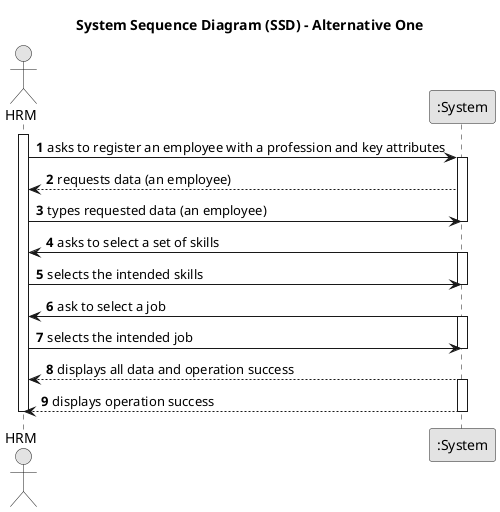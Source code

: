 @startuml
skinparam monochrome true
skinparam packageStyle rectangle
skinparam shadowing false
title System Sequence Diagram (SSD) - Alternative One
autonumber
actor "HRM" as HRM
participant ":System" as System
activate HRM
    HRM -> System : asks to register an employee with a profession and key attributes
    activate System
        System --> HRM : requests data (an employee)
    HRM -> System : types requested data (an employee)
    deactivate System
        System -> HRM : asks to select a set of skills
        activate System
    HRM -> System : selects the intended skills
    deactivate System
    System -> HRM : ask to select a job
       activate System
    HRM -> System : selects the intended job
    deactivate System
           System --> HRM : displays all data and operation success
   activate System
        System --> HRM : displays operation success
   deactivate System
deactivate HRM
@enduml